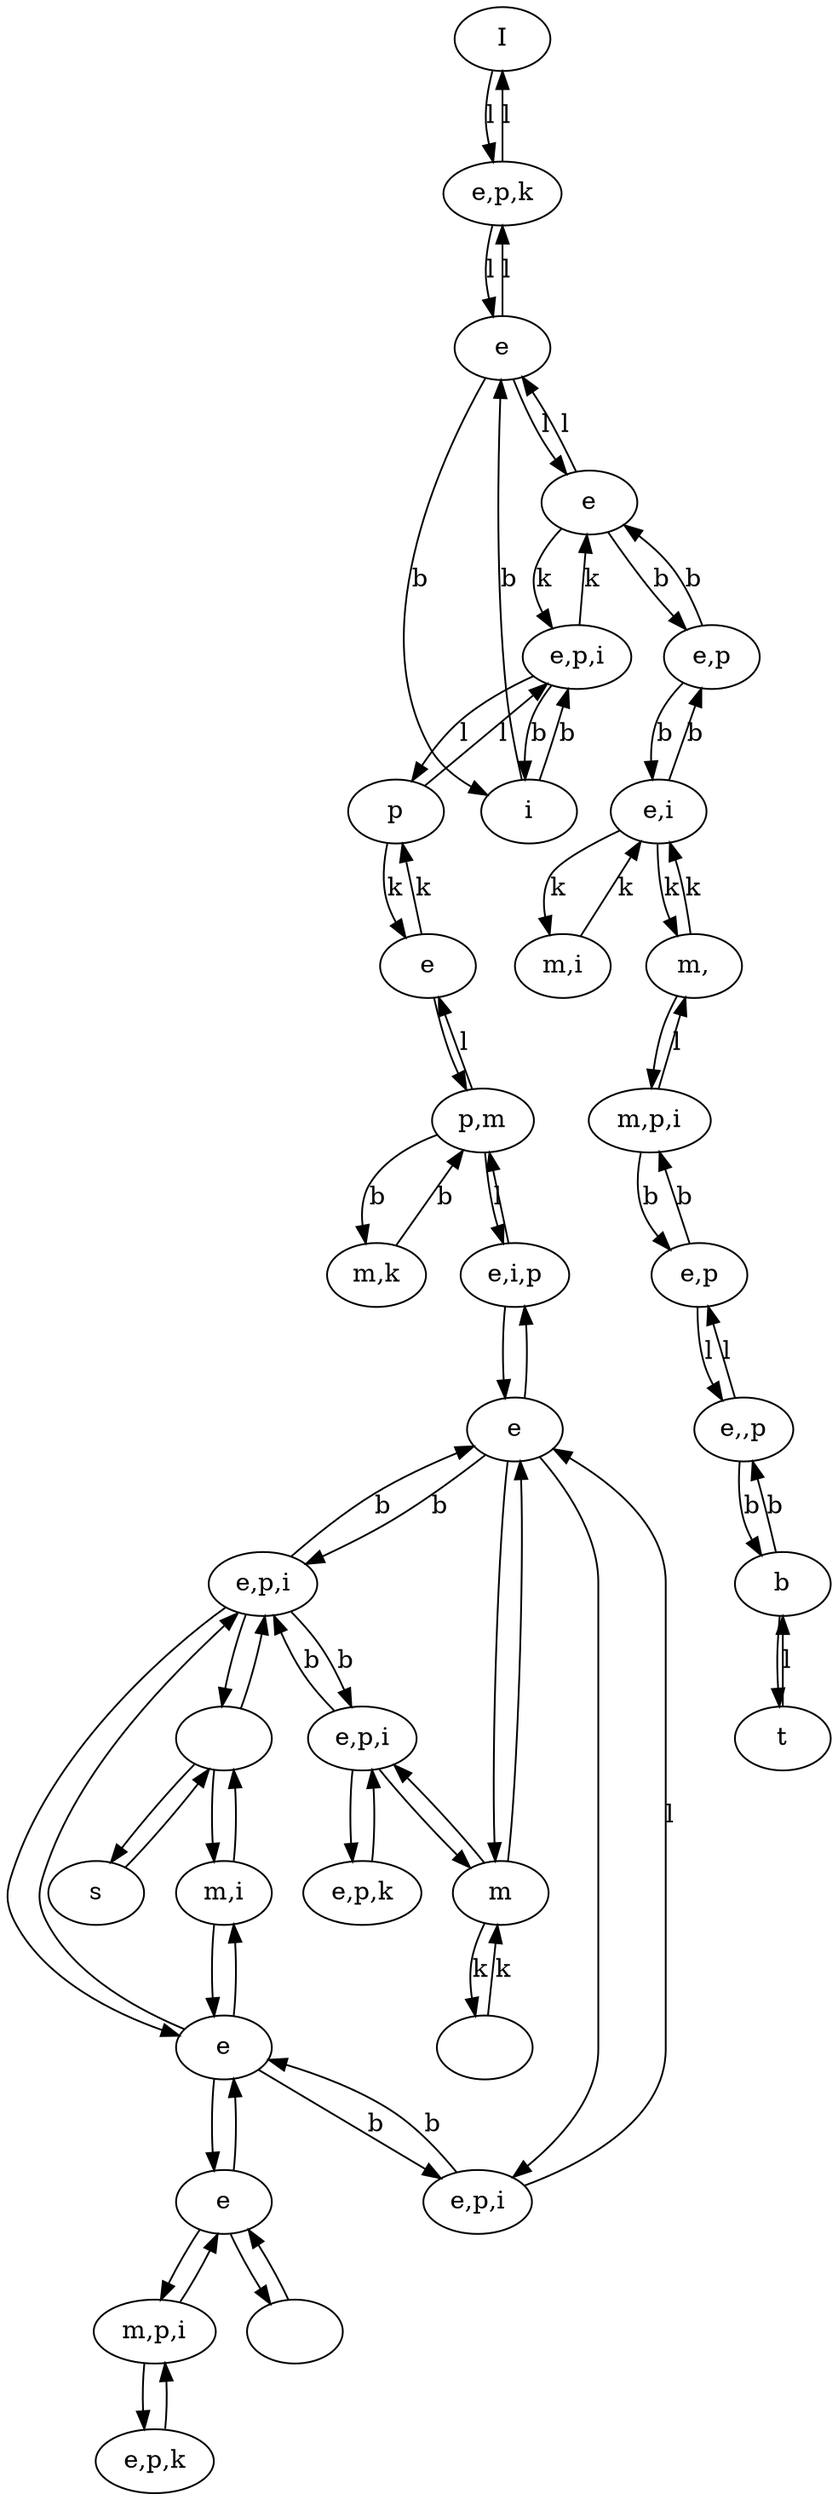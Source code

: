 digraph {
0 [label="I
"]
1 [label="b"]
2 [label="p"]
3 [label="e"]
4 [label="e,p"]
5 [label="p,m"]
6 [label="m,k"]
7 [label="e"]
8 [label="e,,p"]
9 [label="e,p,i"]
10 [label="e"]
11 [label="s"]
12 [label="m,i"]
13 [label=""]
14 [label="e,p,k
"]
15 [label="e"]
16 [label="e,p,i"]
17 [label="m,p,i
"]
18 [label="e,p,i"]
19 [label="e"]
20 [label="e,p,k
"]
21 [label="e,p,i
"]
22 [label="e"]
23 [label="e,i,p"]
24 [label="m"]
25 [label=""]
26 [label=""]
27 [label="i"]
28 [label="e,p,k"]
29 [label="e,i"]
30 [label="t"]
31 [label="m,"]
32 [label="m,i"]
33 [label="e,p"]
34 [label="m,p,i
"]
11 -> 13 [label=""]
13 -> 11 [label=""]
13 -> 16 [label=""]
16 -> 13 [label=""]
16 -> 15 [label=""]
15 -> 16 [label=""]
12 -> 15 [label=""]
15 -> 12 [label=""]
12 -> 13 [label=""]
13 -> 12 [label=""]
19 -> 17 [label=""]
17 -> 19 [label=""]
17 -> 20 [label=""]
20 -> 17 [label=""]
19 -> 26 [label=""]
26 -> 19 [label=""]
19 -> 15 [label=""]
15 -> 19 [label=""]
18 -> 24 [label=""]
24 -> 18 [label=""]
14 -> 18 [label=""]
18 -> 14 [label=""]
24 -> 22 [label=""]
22 -> 24 [label=""]
22 -> 23 [label=""]
23 -> 22 [label=""]
5 -> 6 [label="b"]
6 -> 5 [label="b"]
8 -> 1 [label="b"]
1 -> 8 [label="b"]
3 -> 4 [label="b"]
4 -> 3 [label="b"]
4 -> 29 [label="b"]
29 -> 4 [label="b"]
34 -> 33 [label="b"]
33 -> 34 [label="b"]
27 -> 10 [label="b"]
10 -> 27 [label="b"]
27 -> 9 [label="b"]
9 -> 27 [label="b"]
18 -> 16 [label="b"]
16 -> 18 [label="b"]
16 -> 22 [label="b"]
22 -> 16 [label="b"]
15 -> 21 [label="b"]
21 -> 15 [label="b"]
23 -> 5 [label=""]
5 -> 23 [label="l"]
1 -> 30 [label=""]
30 -> 1 [label="l"]
31 -> 34 [label=""]
34 -> 31 [label="l"]
22 -> 21 [label=""]
21 -> 22 [label="l"]
7 -> 5 [label=""]
5 -> 7 [label="l"]
3 -> 10 [label="l"]
10 -> 3 [label="l"]
10 -> 28 [label="l"]
28 -> 10 [label="l"]
28 -> 0 [label="l"]
0 -> 28 [label="l"]
33 -> 8 [label="l"]
8 -> 33 [label="l"]
29 -> 32 [label="k"]
32 -> 29 [label="k"]
31 -> 29 [label="k"]
29 -> 31 [label="k"]
3 -> 9 [label="k"]
9 -> 3 [label="k"]
7 -> 2 [label="k"]
2 -> 7 [label="k"]
25 -> 24 [label="k"]
24 -> 25 [label="k"]
2 -> 9 [label="l"]
9 -> 2 [label="l"]
}
